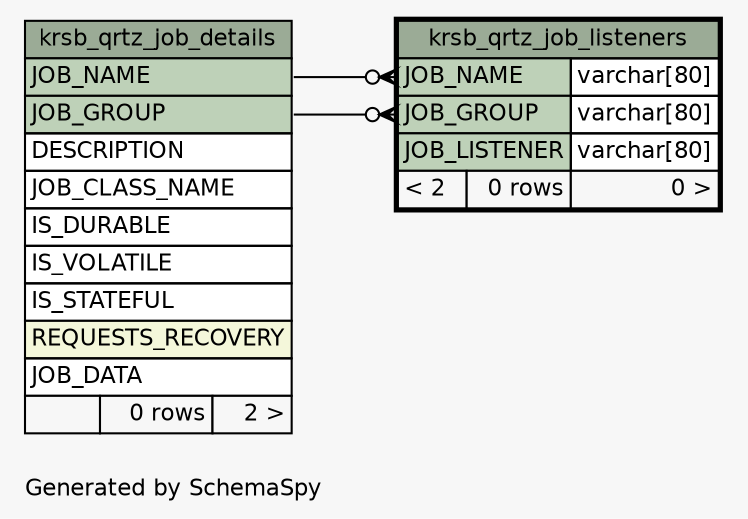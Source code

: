 // dot 2.28.0 on Mac OS X 10.7.2
// SchemaSpy rev 590
digraph "oneDegreeRelationshipsDiagram" {
  graph [
    rankdir="RL"
    bgcolor="#f7f7f7"
    label="\nGenerated by SchemaSpy"
    labeljust="l"
    nodesep="0.18"
    ranksep="0.46"
    fontname="Helvetica"
    fontsize="11"
  ];
  node [
    fontname="Helvetica"
    fontsize="11"
    shape="plaintext"
  ];
  edge [
    arrowsize="0.8"
  ];
  "krsb_qrtz_job_listeners":"JOB_GROUP":w -> "krsb_qrtz_job_details":"JOB_GROUP":e [arrowhead=none dir=back arrowtail=crowodot];
  "krsb_qrtz_job_listeners":"JOB_NAME":w -> "krsb_qrtz_job_details":"JOB_NAME":e [arrowhead=none dir=back arrowtail=crowodot];
  "krsb_qrtz_job_details" [
    label=<
    <TABLE BORDER="0" CELLBORDER="1" CELLSPACING="0" BGCOLOR="#ffffff">
      <TR><TD COLSPAN="3" BGCOLOR="#9bab96" ALIGN="CENTER">krsb_qrtz_job_details</TD></TR>
      <TR><TD PORT="JOB_NAME" COLSPAN="3" BGCOLOR="#bed1b8" ALIGN="LEFT">JOB_NAME</TD></TR>
      <TR><TD PORT="JOB_GROUP" COLSPAN="3" BGCOLOR="#bed1b8" ALIGN="LEFT">JOB_GROUP</TD></TR>
      <TR><TD PORT="DESCRIPTION" COLSPAN="3" ALIGN="LEFT">DESCRIPTION</TD></TR>
      <TR><TD PORT="JOB_CLASS_NAME" COLSPAN="3" ALIGN="LEFT">JOB_CLASS_NAME</TD></TR>
      <TR><TD PORT="IS_DURABLE" COLSPAN="3" ALIGN="LEFT">IS_DURABLE</TD></TR>
      <TR><TD PORT="IS_VOLATILE" COLSPAN="3" ALIGN="LEFT">IS_VOLATILE</TD></TR>
      <TR><TD PORT="IS_STATEFUL" COLSPAN="3" ALIGN="LEFT">IS_STATEFUL</TD></TR>
      <TR><TD PORT="REQUESTS_RECOVERY" COLSPAN="3" BGCOLOR="#f4f7da" ALIGN="LEFT">REQUESTS_RECOVERY</TD></TR>
      <TR><TD PORT="JOB_DATA" COLSPAN="3" ALIGN="LEFT">JOB_DATA</TD></TR>
      <TR><TD ALIGN="LEFT" BGCOLOR="#f7f7f7">  </TD><TD ALIGN="RIGHT" BGCOLOR="#f7f7f7">0 rows</TD><TD ALIGN="RIGHT" BGCOLOR="#f7f7f7">2 &gt;</TD></TR>
    </TABLE>>
    URL="krsb_qrtz_job_details.html"
    tooltip="krsb_qrtz_job_details"
  ];
  "krsb_qrtz_job_listeners" [
    label=<
    <TABLE BORDER="2" CELLBORDER="1" CELLSPACING="0" BGCOLOR="#ffffff">
      <TR><TD COLSPAN="3" BGCOLOR="#9bab96" ALIGN="CENTER">krsb_qrtz_job_listeners</TD></TR>
      <TR><TD PORT="JOB_NAME" COLSPAN="2" BGCOLOR="#bed1b8" ALIGN="LEFT">JOB_NAME</TD><TD PORT="JOB_NAME.type" ALIGN="LEFT">varchar[80]</TD></TR>
      <TR><TD PORT="JOB_GROUP" COLSPAN="2" BGCOLOR="#bed1b8" ALIGN="LEFT">JOB_GROUP</TD><TD PORT="JOB_GROUP.type" ALIGN="LEFT">varchar[80]</TD></TR>
      <TR><TD PORT="JOB_LISTENER" COLSPAN="2" BGCOLOR="#bed1b8" ALIGN="LEFT">JOB_LISTENER</TD><TD PORT="JOB_LISTENER.type" ALIGN="LEFT">varchar[80]</TD></TR>
      <TR><TD ALIGN="LEFT" BGCOLOR="#f7f7f7">&lt; 2</TD><TD ALIGN="RIGHT" BGCOLOR="#f7f7f7">0 rows</TD><TD ALIGN="RIGHT" BGCOLOR="#f7f7f7">0 &gt;</TD></TR>
    </TABLE>>
    URL="krsb_qrtz_job_listeners.html"
    tooltip="krsb_qrtz_job_listeners"
  ];
}
